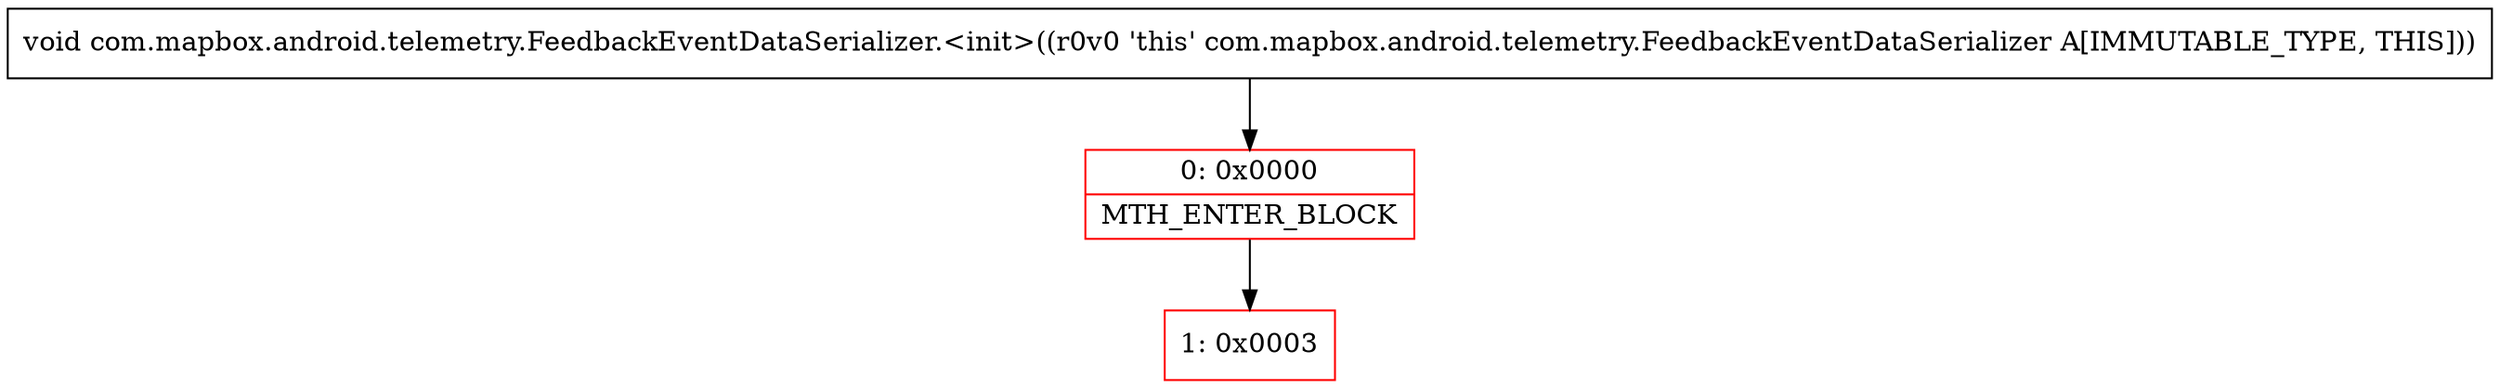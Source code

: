 digraph "CFG forcom.mapbox.android.telemetry.FeedbackEventDataSerializer.\<init\>()V" {
subgraph cluster_Region_2034787309 {
label = "R(0)";
node [shape=record,color=blue];
}
Node_0 [shape=record,color=red,label="{0\:\ 0x0000|MTH_ENTER_BLOCK\l}"];
Node_1 [shape=record,color=red,label="{1\:\ 0x0003}"];
MethodNode[shape=record,label="{void com.mapbox.android.telemetry.FeedbackEventDataSerializer.\<init\>((r0v0 'this' com.mapbox.android.telemetry.FeedbackEventDataSerializer A[IMMUTABLE_TYPE, THIS])) }"];
MethodNode -> Node_0;
Node_0 -> Node_1;
}

